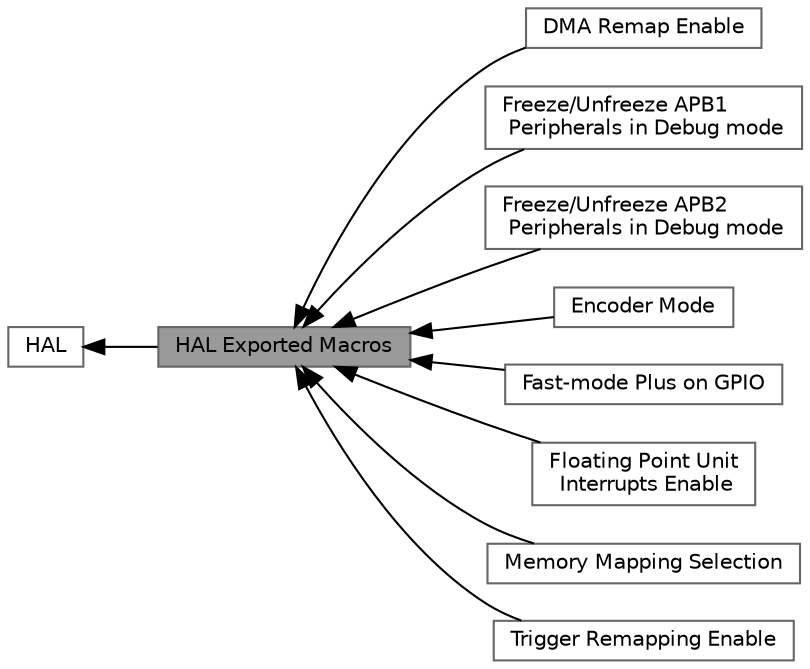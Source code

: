 digraph "HAL Exported Macros"
{
 // LATEX_PDF_SIZE
  bgcolor="transparent";
  edge [fontname=Helvetica,fontsize=10,labelfontname=Helvetica,labelfontsize=10];
  node [fontname=Helvetica,fontsize=10,shape=box,height=0.2,width=0.4];
  rankdir=LR;
  Node7 [id="Node000007",label="DMA Remap Enable",height=0.2,width=0.4,color="grey40", fillcolor="white", style="filled",URL="$group___d_m_a___remap___enable.html",tooltip=" "];
  Node3 [id="Node000003",label="Freeze/Unfreeze APB1\l Peripherals in Debug mode",height=0.2,width=0.4,color="grey40", fillcolor="white", style="filled",URL="$group___debug___m_c_u___a_p_b1___freeze.html",tooltip=" "];
  Node4 [id="Node000004",label="Freeze/Unfreeze APB2\l Peripherals in Debug mode",height=0.2,width=0.4,color="grey40", fillcolor="white", style="filled",URL="$group___debug___m_c_u___a_p_b2___freeze.html",tooltip=" "];
  Node6 [id="Node000006",label="Encoder Mode",height=0.2,width=0.4,color="grey40", fillcolor="white", style="filled",URL="$group___encoder___mode.html",tooltip=" "];
  Node8 [id="Node000008",label="Fast-mode Plus on GPIO",height=0.2,width=0.4,color="grey40", fillcolor="white", style="filled",URL="$group___fast_mode_plus___g_p_i_o.html",tooltip=" "];
  Node9 [id="Node000009",label="Floating Point Unit\l Interrupts Enable",height=0.2,width=0.4,color="grey40", fillcolor="white", style="filled",URL="$group___floating___point___unit___interrupts___enable.html",tooltip=" "];
  Node2 [id="Node000002",label="HAL",height=0.2,width=0.4,color="grey40", fillcolor="white", style="filled",URL="$group___h_a_l.html",tooltip="HAL module driver."];
  Node1 [id="Node000001",label="HAL Exported Macros",height=0.2,width=0.4,color="gray40", fillcolor="grey60", style="filled", fontcolor="black",tooltip=" "];
  Node5 [id="Node000005",label="Memory Mapping Selection",height=0.2,width=0.4,color="grey40", fillcolor="white", style="filled",URL="$group___memory___mapping___selection.html",tooltip=" "];
  Node10 [id="Node000010",label="Trigger Remapping Enable",height=0.2,width=0.4,color="grey40", fillcolor="white", style="filled",URL="$group___trigger___remapping___enable.html",tooltip=" "];
  Node2->Node1 [shape=plaintext, dir="back", style="solid"];
  Node1->Node3 [shape=plaintext, dir="back", style="solid"];
  Node1->Node4 [shape=plaintext, dir="back", style="solid"];
  Node1->Node5 [shape=plaintext, dir="back", style="solid"];
  Node1->Node6 [shape=plaintext, dir="back", style="solid"];
  Node1->Node7 [shape=plaintext, dir="back", style="solid"];
  Node1->Node8 [shape=plaintext, dir="back", style="solid"];
  Node1->Node9 [shape=plaintext, dir="back", style="solid"];
  Node1->Node10 [shape=plaintext, dir="back", style="solid"];
}
